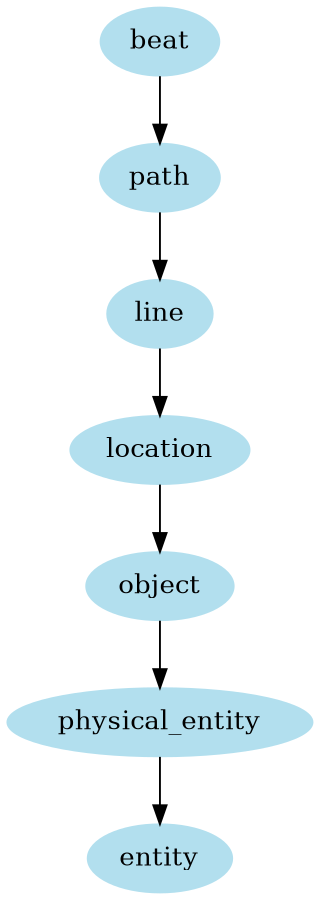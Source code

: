 digraph unix {
	node [color=lightblue2 style=filled]
	size="6,6"
	beat -> path
	path -> line
	line -> location
	location -> object
	object -> physical_entity
	physical_entity -> entity
}

